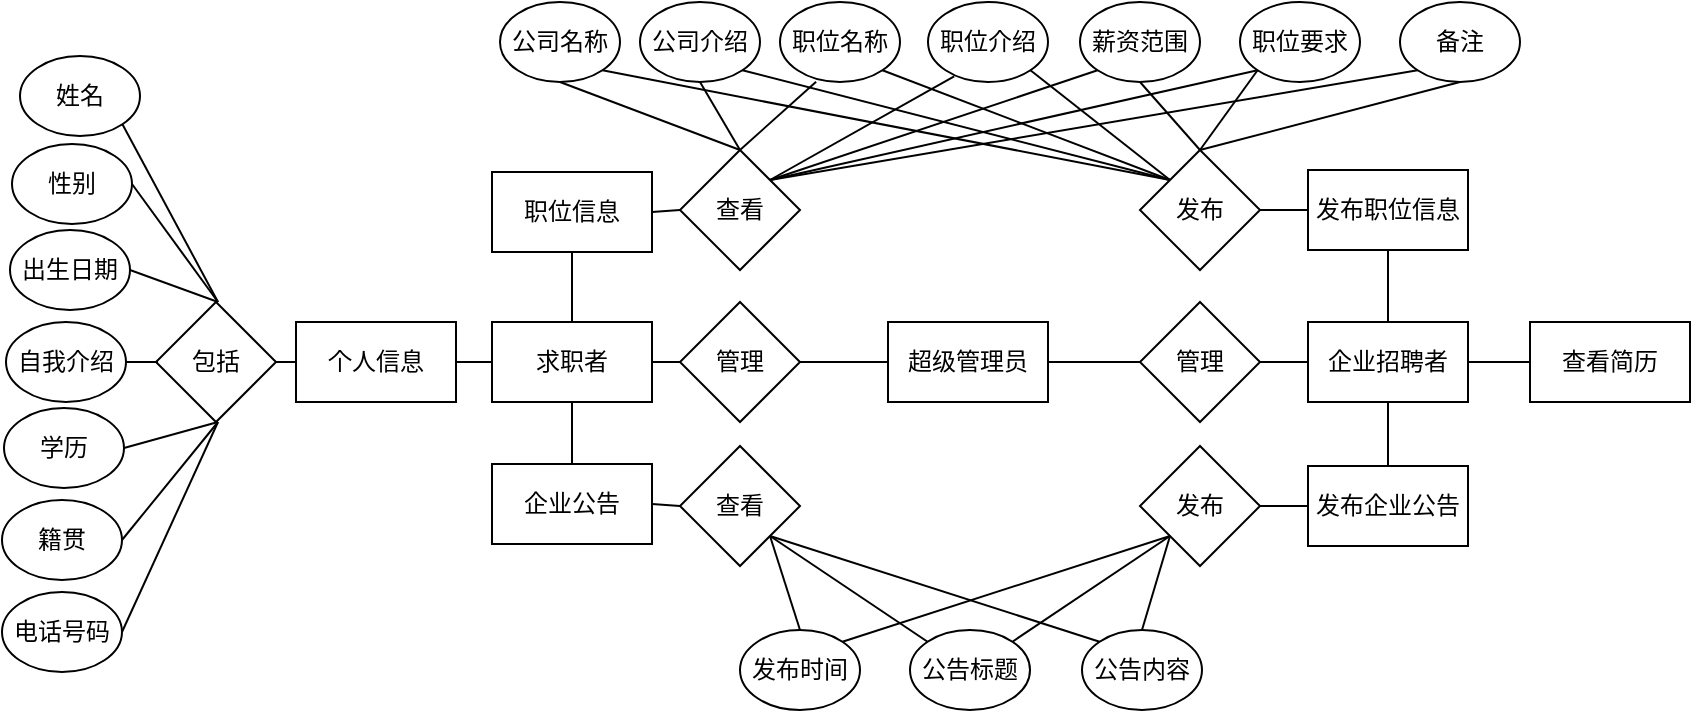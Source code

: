 <mxfile version="21.4.0" type="github">
  <diagram name="第 1 页" id="AqkgXpJlyfz8C1bL5PtY">
    <mxGraphModel dx="1275" dy="458" grid="0" gridSize="10" guides="0" tooltips="1" connect="0" arrows="0" fold="1" page="0" pageScale="1" pageWidth="827" pageHeight="1169" math="0" shadow="0">
      <root>
        <mxCell id="0" />
        <mxCell id="1" parent="0" />
        <mxCell id="6pTVJZGuNasXRlBeH9Db-1" value="超级管理员" style="rounded=0;whiteSpace=wrap;html=1;" parent="1" vertex="1">
          <mxGeometry x="374" y="329" width="80" height="40" as="geometry" />
        </mxCell>
        <mxCell id="6pTVJZGuNasXRlBeH9Db-2" value="管理" style="rhombus;whiteSpace=wrap;html=1;" parent="1" vertex="1">
          <mxGeometry x="270" y="319" width="60" height="60" as="geometry" />
        </mxCell>
        <mxCell id="6pTVJZGuNasXRlBeH9Db-3" value="管理" style="rhombus;whiteSpace=wrap;html=1;" parent="1" vertex="1">
          <mxGeometry x="500" y="319" width="60" height="60" as="geometry" />
        </mxCell>
        <mxCell id="6pTVJZGuNasXRlBeH9Db-5" value="求职者" style="rounded=0;whiteSpace=wrap;html=1;" parent="1" vertex="1">
          <mxGeometry x="176" y="329" width="80" height="40" as="geometry" />
        </mxCell>
        <mxCell id="6pTVJZGuNasXRlBeH9Db-6" value="企业招聘者" style="rounded=0;whiteSpace=wrap;html=1;" parent="1" vertex="1">
          <mxGeometry x="584" y="329" width="80" height="40" as="geometry" />
        </mxCell>
        <mxCell id="6pTVJZGuNasXRlBeH9Db-8" value="职位信息" style="rounded=0;whiteSpace=wrap;html=1;" parent="1" vertex="1">
          <mxGeometry x="176" y="254" width="80" height="40" as="geometry" />
        </mxCell>
        <mxCell id="6pTVJZGuNasXRlBeH9Db-9" value="企业公告" style="rounded=0;whiteSpace=wrap;html=1;" parent="1" vertex="1">
          <mxGeometry x="176" y="400" width="80" height="40" as="geometry" />
        </mxCell>
        <mxCell id="6pTVJZGuNasXRlBeH9Db-10" value="个人信息" style="rounded=0;whiteSpace=wrap;html=1;" parent="1" vertex="1">
          <mxGeometry x="78" y="329" width="80" height="40" as="geometry" />
        </mxCell>
        <mxCell id="6pTVJZGuNasXRlBeH9Db-11" value="查看简历" style="rounded=0;whiteSpace=wrap;html=1;" parent="1" vertex="1">
          <mxGeometry x="695" y="329" width="80" height="40" as="geometry" />
        </mxCell>
        <mxCell id="6pTVJZGuNasXRlBeH9Db-12" value="发布职位信息" style="rounded=0;whiteSpace=wrap;html=1;" parent="1" vertex="1">
          <mxGeometry x="584" y="253" width="80" height="40" as="geometry" />
        </mxCell>
        <mxCell id="6pTVJZGuNasXRlBeH9Db-13" value="发布企业公告" style="rounded=0;whiteSpace=wrap;html=1;" parent="1" vertex="1">
          <mxGeometry x="584" y="401" width="80" height="40" as="geometry" />
        </mxCell>
        <mxCell id="6pTVJZGuNasXRlBeH9Db-14" value="" style="endArrow=none;html=1;rounded=0;exitX=1;exitY=0.5;exitDx=0;exitDy=0;entryX=0;entryY=0.5;entryDx=0;entryDy=0;" parent="1" source="6pTVJZGuNasXRlBeH9Db-2" target="6pTVJZGuNasXRlBeH9Db-1" edge="1">
          <mxGeometry width="50" height="50" relative="1" as="geometry">
            <mxPoint x="340" y="319" as="sourcePoint" />
            <mxPoint x="390" y="269" as="targetPoint" />
          </mxGeometry>
        </mxCell>
        <mxCell id="6pTVJZGuNasXRlBeH9Db-15" value="" style="endArrow=none;html=1;rounded=0;exitX=1;exitY=0.5;exitDx=0;exitDy=0;entryX=0;entryY=0.5;entryDx=0;entryDy=0;" parent="1" source="6pTVJZGuNasXRlBeH9Db-1" target="6pTVJZGuNasXRlBeH9Db-3" edge="1">
          <mxGeometry width="50" height="50" relative="1" as="geometry">
            <mxPoint x="460" y="370" as="sourcePoint" />
            <mxPoint x="510" y="320" as="targetPoint" />
          </mxGeometry>
        </mxCell>
        <mxCell id="6pTVJZGuNasXRlBeH9Db-16" value="" style="endArrow=none;html=1;rounded=0;entryX=0.5;entryY=1;entryDx=0;entryDy=0;exitX=0.5;exitY=0;exitDx=0;exitDy=0;" parent="1" source="6pTVJZGuNasXRlBeH9Db-6" target="6pTVJZGuNasXRlBeH9Db-12" edge="1">
          <mxGeometry width="50" height="50" relative="1" as="geometry">
            <mxPoint x="534" y="329" as="sourcePoint" />
            <mxPoint x="554" y="270" as="targetPoint" />
          </mxGeometry>
        </mxCell>
        <mxCell id="6pTVJZGuNasXRlBeH9Db-17" value="" style="endArrow=none;html=1;rounded=0;entryX=0;entryY=0.5;entryDx=0;entryDy=0;exitX=1;exitY=0.5;exitDx=0;exitDy=0;" parent="1" source="6pTVJZGuNasXRlBeH9Db-3" target="6pTVJZGuNasXRlBeH9Db-6" edge="1">
          <mxGeometry width="50" height="50" relative="1" as="geometry">
            <mxPoint x="460" y="370" as="sourcePoint" />
            <mxPoint x="510" y="320" as="targetPoint" />
          </mxGeometry>
        </mxCell>
        <mxCell id="6pTVJZGuNasXRlBeH9Db-18" value="" style="endArrow=none;html=1;rounded=0;entryX=0.5;entryY=0;entryDx=0;entryDy=0;exitX=0.5;exitY=1;exitDx=0;exitDy=0;" parent="1" source="6pTVJZGuNasXRlBeH9Db-6" target="6pTVJZGuNasXRlBeH9Db-13" edge="1">
          <mxGeometry width="50" height="50" relative="1" as="geometry">
            <mxPoint x="444" y="370" as="sourcePoint" />
            <mxPoint x="494" y="320" as="targetPoint" />
          </mxGeometry>
        </mxCell>
        <mxCell id="6pTVJZGuNasXRlBeH9Db-19" value="" style="endArrow=none;html=1;rounded=0;exitX=1;exitY=0.5;exitDx=0;exitDy=0;entryX=0;entryY=0.5;entryDx=0;entryDy=0;" parent="1" source="6pTVJZGuNasXRlBeH9Db-5" target="6pTVJZGuNasXRlBeH9Db-2" edge="1">
          <mxGeometry width="50" height="50" relative="1" as="geometry">
            <mxPoint x="230" y="370" as="sourcePoint" />
            <mxPoint x="280" y="320" as="targetPoint" />
          </mxGeometry>
        </mxCell>
        <mxCell id="6pTVJZGuNasXRlBeH9Db-20" value="" style="endArrow=none;html=1;rounded=0;entryX=0.5;entryY=1;entryDx=0;entryDy=0;exitX=0.5;exitY=0;exitDx=0;exitDy=0;" parent="1" source="6pTVJZGuNasXRlBeH9Db-5" target="6pTVJZGuNasXRlBeH9Db-8" edge="1">
          <mxGeometry width="50" height="50" relative="1" as="geometry">
            <mxPoint x="266" y="370" as="sourcePoint" />
            <mxPoint x="316" y="320" as="targetPoint" />
          </mxGeometry>
        </mxCell>
        <mxCell id="6pTVJZGuNasXRlBeH9Db-21" value="" style="endArrow=none;html=1;rounded=0;entryX=0.5;entryY=1;entryDx=0;entryDy=0;exitX=0.5;exitY=0;exitDx=0;exitDy=0;" parent="1" source="6pTVJZGuNasXRlBeH9Db-9" target="6pTVJZGuNasXRlBeH9Db-5" edge="1">
          <mxGeometry width="50" height="50" relative="1" as="geometry">
            <mxPoint x="266" y="370" as="sourcePoint" />
            <mxPoint x="316" y="320" as="targetPoint" />
          </mxGeometry>
        </mxCell>
        <mxCell id="6pTVJZGuNasXRlBeH9Db-22" value="" style="endArrow=none;html=1;rounded=0;exitX=1;exitY=0.5;exitDx=0;exitDy=0;entryX=0;entryY=0.5;entryDx=0;entryDy=0;" parent="1" source="6pTVJZGuNasXRlBeH9Db-10" target="6pTVJZGuNasXRlBeH9Db-5" edge="1">
          <mxGeometry width="50" height="50" relative="1" as="geometry">
            <mxPoint x="266" y="370" as="sourcePoint" />
            <mxPoint x="316" y="320" as="targetPoint" />
          </mxGeometry>
        </mxCell>
        <mxCell id="6pTVJZGuNasXRlBeH9Db-23" value="" style="endArrow=none;html=1;rounded=0;exitX=1;exitY=0.5;exitDx=0;exitDy=0;entryX=0;entryY=0.5;entryDx=0;entryDy=0;" parent="1" source="6pTVJZGuNasXRlBeH9Db-6" target="6pTVJZGuNasXRlBeH9Db-11" edge="1">
          <mxGeometry width="50" height="50" relative="1" as="geometry">
            <mxPoint x="724" y="370" as="sourcePoint" />
            <mxPoint x="774" y="320" as="targetPoint" />
          </mxGeometry>
        </mxCell>
        <mxCell id="6pTVJZGuNasXRlBeH9Db-24" value="公司名称" style="ellipse;whiteSpace=wrap;html=1;" parent="1" vertex="1">
          <mxGeometry x="180" y="169" width="60" height="40" as="geometry" />
        </mxCell>
        <mxCell id="6pTVJZGuNasXRlBeH9Db-25" value="发布时间" style="ellipse;whiteSpace=wrap;html=1;" parent="1" vertex="1">
          <mxGeometry x="300" y="483" width="60" height="40" as="geometry" />
        </mxCell>
        <mxCell id="6pTVJZGuNasXRlBeH9Db-26" value="公司介绍" style="ellipse;whiteSpace=wrap;html=1;" parent="1" vertex="1">
          <mxGeometry x="250" y="169" width="60" height="40" as="geometry" />
        </mxCell>
        <mxCell id="6pTVJZGuNasXRlBeH9Db-27" value="备注" style="ellipse;whiteSpace=wrap;html=1;" parent="1" vertex="1">
          <mxGeometry x="630" y="169" width="60" height="40" as="geometry" />
        </mxCell>
        <mxCell id="6pTVJZGuNasXRlBeH9Db-28" value="职位名称" style="ellipse;whiteSpace=wrap;html=1;" parent="1" vertex="1">
          <mxGeometry x="320" y="169" width="60" height="40" as="geometry" />
        </mxCell>
        <mxCell id="6pTVJZGuNasXRlBeH9Db-29" value="职位介绍" style="ellipse;whiteSpace=wrap;html=1;" parent="1" vertex="1">
          <mxGeometry x="394" y="169" width="60" height="40" as="geometry" />
        </mxCell>
        <mxCell id="6pTVJZGuNasXRlBeH9Db-30" value="薪资范围" style="ellipse;whiteSpace=wrap;html=1;" parent="1" vertex="1">
          <mxGeometry x="470" y="169" width="60" height="40" as="geometry" />
        </mxCell>
        <mxCell id="6pTVJZGuNasXRlBeH9Db-31" value="职位要求" style="ellipse;whiteSpace=wrap;html=1;" parent="1" vertex="1">
          <mxGeometry x="550" y="169" width="60" height="40" as="geometry" />
        </mxCell>
        <mxCell id="6pTVJZGuNasXRlBeH9Db-32" value="查看" style="rhombus;whiteSpace=wrap;html=1;" parent="1" vertex="1">
          <mxGeometry x="270" y="243" width="60" height="60" as="geometry" />
        </mxCell>
        <mxCell id="6pTVJZGuNasXRlBeH9Db-33" value="发布" style="rhombus;whiteSpace=wrap;html=1;" parent="1" vertex="1">
          <mxGeometry x="500" y="243" width="60" height="60" as="geometry" />
        </mxCell>
        <mxCell id="6pTVJZGuNasXRlBeH9Db-34" value="" style="endArrow=none;html=1;rounded=0;exitX=1;exitY=0.5;exitDx=0;exitDy=0;entryX=0;entryY=0.5;entryDx=0;entryDy=0;" parent="1" source="6pTVJZGuNasXRlBeH9Db-8" target="6pTVJZGuNasXRlBeH9Db-32" edge="1">
          <mxGeometry width="50" height="50" relative="1" as="geometry">
            <mxPoint x="480" y="330" as="sourcePoint" />
            <mxPoint x="530" y="280" as="targetPoint" />
          </mxGeometry>
        </mxCell>
        <mxCell id="6pTVJZGuNasXRlBeH9Db-35" value="" style="endArrow=none;html=1;rounded=0;entryX=0;entryY=0.5;entryDx=0;entryDy=0;exitX=1;exitY=0.5;exitDx=0;exitDy=0;" parent="1" source="6pTVJZGuNasXRlBeH9Db-33" target="6pTVJZGuNasXRlBeH9Db-12" edge="1">
          <mxGeometry width="50" height="50" relative="1" as="geometry">
            <mxPoint x="530" y="310" as="sourcePoint" />
            <mxPoint x="580" y="260" as="targetPoint" />
          </mxGeometry>
        </mxCell>
        <mxCell id="6pTVJZGuNasXRlBeH9Db-36" value="" style="endArrow=none;html=1;rounded=0;entryX=0.5;entryY=1;entryDx=0;entryDy=0;exitX=0.5;exitY=0;exitDx=0;exitDy=0;" parent="1" source="6pTVJZGuNasXRlBeH9Db-32" target="6pTVJZGuNasXRlBeH9Db-24" edge="1">
          <mxGeometry width="50" height="50" relative="1" as="geometry">
            <mxPoint x="480" y="330" as="sourcePoint" />
            <mxPoint x="530" y="280" as="targetPoint" />
          </mxGeometry>
        </mxCell>
        <mxCell id="6pTVJZGuNasXRlBeH9Db-37" value="" style="endArrow=none;html=1;rounded=0;entryX=0.5;entryY=1;entryDx=0;entryDy=0;exitX=0.5;exitY=0;exitDx=0;exitDy=0;" parent="1" source="6pTVJZGuNasXRlBeH9Db-32" target="6pTVJZGuNasXRlBeH9Db-26" edge="1">
          <mxGeometry width="50" height="50" relative="1" as="geometry">
            <mxPoint x="480" y="330" as="sourcePoint" />
            <mxPoint x="530" y="280" as="targetPoint" />
          </mxGeometry>
        </mxCell>
        <mxCell id="6pTVJZGuNasXRlBeH9Db-38" value="" style="endArrow=none;html=1;rounded=0;entryX=0.301;entryY=0.997;entryDx=0;entryDy=0;entryPerimeter=0;exitX=0.5;exitY=0;exitDx=0;exitDy=0;" parent="1" source="6pTVJZGuNasXRlBeH9Db-32" target="6pTVJZGuNasXRlBeH9Db-28" edge="1">
          <mxGeometry width="50" height="50" relative="1" as="geometry">
            <mxPoint x="430" y="290" as="sourcePoint" />
            <mxPoint x="480" y="240" as="targetPoint" />
          </mxGeometry>
        </mxCell>
        <mxCell id="6pTVJZGuNasXRlBeH9Db-39" value="" style="endArrow=none;html=1;rounded=0;entryX=0.218;entryY=0.929;entryDx=0;entryDy=0;entryPerimeter=0;exitX=1;exitY=0;exitDx=0;exitDy=0;" parent="1" source="6pTVJZGuNasXRlBeH9Db-32" target="6pTVJZGuNasXRlBeH9Db-29" edge="1">
          <mxGeometry width="50" height="50" relative="1" as="geometry">
            <mxPoint x="430" y="290" as="sourcePoint" />
            <mxPoint x="480" y="240" as="targetPoint" />
          </mxGeometry>
        </mxCell>
        <mxCell id="6pTVJZGuNasXRlBeH9Db-40" value="" style="endArrow=none;html=1;rounded=0;entryX=0;entryY=1;entryDx=0;entryDy=0;exitX=1;exitY=0;exitDx=0;exitDy=0;" parent="1" source="6pTVJZGuNasXRlBeH9Db-32" target="6pTVJZGuNasXRlBeH9Db-30" edge="1">
          <mxGeometry width="50" height="50" relative="1" as="geometry">
            <mxPoint x="430" y="290" as="sourcePoint" />
            <mxPoint x="480" y="240" as="targetPoint" />
          </mxGeometry>
        </mxCell>
        <mxCell id="6pTVJZGuNasXRlBeH9Db-41" value="" style="endArrow=none;html=1;rounded=0;exitX=1;exitY=0;exitDx=0;exitDy=0;entryX=0;entryY=1;entryDx=0;entryDy=0;" parent="1" source="6pTVJZGuNasXRlBeH9Db-32" target="6pTVJZGuNasXRlBeH9Db-31" edge="1">
          <mxGeometry width="50" height="50" relative="1" as="geometry">
            <mxPoint x="490" y="290" as="sourcePoint" />
            <mxPoint x="540" y="240" as="targetPoint" />
          </mxGeometry>
        </mxCell>
        <mxCell id="6pTVJZGuNasXRlBeH9Db-42" value="" style="endArrow=none;html=1;rounded=0;entryX=0;entryY=1;entryDx=0;entryDy=0;exitX=1;exitY=0;exitDx=0;exitDy=0;" parent="1" source="6pTVJZGuNasXRlBeH9Db-32" target="6pTVJZGuNasXRlBeH9Db-27" edge="1">
          <mxGeometry width="50" height="50" relative="1" as="geometry">
            <mxPoint x="600" y="290" as="sourcePoint" />
            <mxPoint x="650" y="240" as="targetPoint" />
          </mxGeometry>
        </mxCell>
        <mxCell id="6pTVJZGuNasXRlBeH9Db-43" value="" style="endArrow=none;html=1;rounded=0;exitX=0.5;exitY=0;exitDx=0;exitDy=0;entryX=0.5;entryY=1;entryDx=0;entryDy=0;" parent="1" source="6pTVJZGuNasXRlBeH9Db-33" target="6pTVJZGuNasXRlBeH9Db-27" edge="1">
          <mxGeometry width="50" height="50" relative="1" as="geometry">
            <mxPoint x="520" y="220" as="sourcePoint" />
            <mxPoint x="570" y="170" as="targetPoint" />
          </mxGeometry>
        </mxCell>
        <mxCell id="6pTVJZGuNasXRlBeH9Db-44" value="" style="endArrow=none;html=1;rounded=0;exitX=0.5;exitY=0;exitDx=0;exitDy=0;entryX=0;entryY=1;entryDx=0;entryDy=0;" parent="1" source="6pTVJZGuNasXRlBeH9Db-33" target="6pTVJZGuNasXRlBeH9Db-31" edge="1">
          <mxGeometry width="50" height="50" relative="1" as="geometry">
            <mxPoint x="520" y="220" as="sourcePoint" />
            <mxPoint x="570" y="170" as="targetPoint" />
          </mxGeometry>
        </mxCell>
        <mxCell id="6pTVJZGuNasXRlBeH9Db-45" value="" style="endArrow=none;html=1;rounded=0;entryX=0.5;entryY=1;entryDx=0;entryDy=0;exitX=0.5;exitY=0;exitDx=0;exitDy=0;" parent="1" source="6pTVJZGuNasXRlBeH9Db-33" target="6pTVJZGuNasXRlBeH9Db-30" edge="1">
          <mxGeometry width="50" height="50" relative="1" as="geometry">
            <mxPoint x="520" y="220" as="sourcePoint" />
            <mxPoint x="570" y="170" as="targetPoint" />
          </mxGeometry>
        </mxCell>
        <mxCell id="6pTVJZGuNasXRlBeH9Db-46" value="" style="endArrow=none;html=1;rounded=0;exitX=0;exitY=0;exitDx=0;exitDy=0;entryX=1;entryY=1;entryDx=0;entryDy=0;" parent="1" source="6pTVJZGuNasXRlBeH9Db-33" target="6pTVJZGuNasXRlBeH9Db-29" edge="1">
          <mxGeometry width="50" height="50" relative="1" as="geometry">
            <mxPoint x="520" y="220" as="sourcePoint" />
            <mxPoint x="570" y="170" as="targetPoint" />
          </mxGeometry>
        </mxCell>
        <mxCell id="6pTVJZGuNasXRlBeH9Db-47" value="" style="endArrow=none;html=1;rounded=0;exitX=0;exitY=0;exitDx=0;exitDy=0;entryX=1;entryY=1;entryDx=0;entryDy=0;" parent="1" source="6pTVJZGuNasXRlBeH9Db-33" target="6pTVJZGuNasXRlBeH9Db-28" edge="1">
          <mxGeometry width="50" height="50" relative="1" as="geometry">
            <mxPoint x="520" y="220" as="sourcePoint" />
            <mxPoint x="570" y="170" as="targetPoint" />
          </mxGeometry>
        </mxCell>
        <mxCell id="6pTVJZGuNasXRlBeH9Db-48" value="" style="endArrow=none;html=1;rounded=0;exitX=0;exitY=0;exitDx=0;exitDy=0;entryX=1;entryY=1;entryDx=0;entryDy=0;" parent="1" source="6pTVJZGuNasXRlBeH9Db-33" target="6pTVJZGuNasXRlBeH9Db-26" edge="1">
          <mxGeometry width="50" height="50" relative="1" as="geometry">
            <mxPoint x="520" y="220" as="sourcePoint" />
            <mxPoint x="570" y="170" as="targetPoint" />
          </mxGeometry>
        </mxCell>
        <mxCell id="6pTVJZGuNasXRlBeH9Db-49" value="" style="endArrow=none;html=1;rounded=0;exitX=0;exitY=0;exitDx=0;exitDy=0;entryX=1;entryY=1;entryDx=0;entryDy=0;" parent="1" source="6pTVJZGuNasXRlBeH9Db-33" target="6pTVJZGuNasXRlBeH9Db-24" edge="1">
          <mxGeometry width="50" height="50" relative="1" as="geometry">
            <mxPoint x="410" y="220" as="sourcePoint" />
            <mxPoint x="460" y="170" as="targetPoint" />
          </mxGeometry>
        </mxCell>
        <mxCell id="6pTVJZGuNasXRlBeH9Db-50" value="公告标题" style="ellipse;whiteSpace=wrap;html=1;" parent="1" vertex="1">
          <mxGeometry x="385" y="483" width="60" height="40" as="geometry" />
        </mxCell>
        <mxCell id="6pTVJZGuNasXRlBeH9Db-51" value="公告内容" style="ellipse;whiteSpace=wrap;html=1;" parent="1" vertex="1">
          <mxGeometry x="471" y="483" width="60" height="40" as="geometry" />
        </mxCell>
        <mxCell id="6pTVJZGuNasXRlBeH9Db-52" value="查看" style="rhombus;whiteSpace=wrap;html=1;" parent="1" vertex="1">
          <mxGeometry x="270" y="391" width="60" height="60" as="geometry" />
        </mxCell>
        <mxCell id="6pTVJZGuNasXRlBeH9Db-53" value="发布" style="rhombus;whiteSpace=wrap;html=1;" parent="1" vertex="1">
          <mxGeometry x="500" y="391" width="60" height="60" as="geometry" />
        </mxCell>
        <mxCell id="6pTVJZGuNasXRlBeH9Db-55" value="" style="endArrow=none;html=1;rounded=0;exitX=1;exitY=1;exitDx=0;exitDy=0;entryX=0.5;entryY=0;entryDx=0;entryDy=0;" parent="1" source="6pTVJZGuNasXRlBeH9Db-52" target="6pTVJZGuNasXRlBeH9Db-25" edge="1">
          <mxGeometry width="50" height="50" relative="1" as="geometry">
            <mxPoint x="430" y="400" as="sourcePoint" />
            <mxPoint x="480" y="350" as="targetPoint" />
          </mxGeometry>
        </mxCell>
        <mxCell id="6pTVJZGuNasXRlBeH9Db-56" value="" style="endArrow=none;html=1;rounded=0;exitX=1;exitY=1;exitDx=0;exitDy=0;entryX=0;entryY=0;entryDx=0;entryDy=0;" parent="1" source="6pTVJZGuNasXRlBeH9Db-52" target="6pTVJZGuNasXRlBeH9Db-50" edge="1">
          <mxGeometry width="50" height="50" relative="1" as="geometry">
            <mxPoint x="430" y="400" as="sourcePoint" />
            <mxPoint x="480" y="350" as="targetPoint" />
          </mxGeometry>
        </mxCell>
        <mxCell id="6pTVJZGuNasXRlBeH9Db-57" value="" style="endArrow=none;html=1;rounded=0;exitX=1;exitY=1;exitDx=0;exitDy=0;entryX=0;entryY=0;entryDx=0;entryDy=0;" parent="1" source="6pTVJZGuNasXRlBeH9Db-52" target="6pTVJZGuNasXRlBeH9Db-51" edge="1">
          <mxGeometry width="50" height="50" relative="1" as="geometry">
            <mxPoint x="430" y="400" as="sourcePoint" />
            <mxPoint x="480" y="350" as="targetPoint" />
          </mxGeometry>
        </mxCell>
        <mxCell id="6pTVJZGuNasXRlBeH9Db-58" value="" style="endArrow=none;html=1;rounded=0;entryX=0;entryY=1;entryDx=0;entryDy=0;exitX=1;exitY=0;exitDx=0;exitDy=0;" parent="1" source="6pTVJZGuNasXRlBeH9Db-25" target="6pTVJZGuNasXRlBeH9Db-53" edge="1">
          <mxGeometry width="50" height="50" relative="1" as="geometry">
            <mxPoint x="430" y="400" as="sourcePoint" />
            <mxPoint x="480" y="350" as="targetPoint" />
          </mxGeometry>
        </mxCell>
        <mxCell id="6pTVJZGuNasXRlBeH9Db-59" value="" style="endArrow=none;html=1;rounded=0;entryX=0;entryY=1;entryDx=0;entryDy=0;exitX=1;exitY=0;exitDx=0;exitDy=0;" parent="1" source="6pTVJZGuNasXRlBeH9Db-50" target="6pTVJZGuNasXRlBeH9Db-53" edge="1">
          <mxGeometry width="50" height="50" relative="1" as="geometry">
            <mxPoint x="430" y="400" as="sourcePoint" />
            <mxPoint x="480" y="350" as="targetPoint" />
          </mxGeometry>
        </mxCell>
        <mxCell id="6pTVJZGuNasXRlBeH9Db-60" value="" style="endArrow=none;html=1;rounded=0;entryX=0;entryY=1;entryDx=0;entryDy=0;exitX=0.5;exitY=0;exitDx=0;exitDy=0;" parent="1" source="6pTVJZGuNasXRlBeH9Db-51" target="6pTVJZGuNasXRlBeH9Db-53" edge="1">
          <mxGeometry width="50" height="50" relative="1" as="geometry">
            <mxPoint x="430" y="400" as="sourcePoint" />
            <mxPoint x="480" y="350" as="targetPoint" />
          </mxGeometry>
        </mxCell>
        <mxCell id="6pTVJZGuNasXRlBeH9Db-61" value="" style="endArrow=none;html=1;rounded=0;exitX=1;exitY=0.5;exitDx=0;exitDy=0;entryX=0;entryY=0.5;entryDx=0;entryDy=0;" parent="1" source="6pTVJZGuNasXRlBeH9Db-9" target="6pTVJZGuNasXRlBeH9Db-52" edge="1">
          <mxGeometry width="50" height="50" relative="1" as="geometry">
            <mxPoint x="430" y="400" as="sourcePoint" />
            <mxPoint x="480" y="350" as="targetPoint" />
          </mxGeometry>
        </mxCell>
        <mxCell id="6pTVJZGuNasXRlBeH9Db-62" value="" style="endArrow=none;html=1;rounded=0;entryX=0;entryY=0.5;entryDx=0;entryDy=0;exitX=1;exitY=0.5;exitDx=0;exitDy=0;" parent="1" source="6pTVJZGuNasXRlBeH9Db-53" target="6pTVJZGuNasXRlBeH9Db-13" edge="1">
          <mxGeometry width="50" height="50" relative="1" as="geometry">
            <mxPoint x="430" y="400" as="sourcePoint" />
            <mxPoint x="480" y="350" as="targetPoint" />
          </mxGeometry>
        </mxCell>
        <mxCell id="6pTVJZGuNasXRlBeH9Db-63" value="姓名" style="ellipse;whiteSpace=wrap;html=1;" parent="1" vertex="1">
          <mxGeometry x="-60" y="196" width="60" height="40" as="geometry" />
        </mxCell>
        <mxCell id="6pTVJZGuNasXRlBeH9Db-64" value="性别" style="ellipse;whiteSpace=wrap;html=1;" parent="1" vertex="1">
          <mxGeometry x="-64" y="240" width="60" height="40" as="geometry" />
        </mxCell>
        <mxCell id="6pTVJZGuNasXRlBeH9Db-65" value="出生日期" style="ellipse;whiteSpace=wrap;html=1;" parent="1" vertex="1">
          <mxGeometry x="-65" y="283" width="60" height="40" as="geometry" />
        </mxCell>
        <mxCell id="6pTVJZGuNasXRlBeH9Db-66" value="自我介绍" style="ellipse;whiteSpace=wrap;html=1;" parent="1" vertex="1">
          <mxGeometry x="-67" y="329" width="60" height="40" as="geometry" />
        </mxCell>
        <mxCell id="6pTVJZGuNasXRlBeH9Db-67" value="学历" style="ellipse;whiteSpace=wrap;html=1;" parent="1" vertex="1">
          <mxGeometry x="-68" y="372" width="60" height="40" as="geometry" />
        </mxCell>
        <mxCell id="6pTVJZGuNasXRlBeH9Db-68" value="籍贯" style="ellipse;whiteSpace=wrap;html=1;" parent="1" vertex="1">
          <mxGeometry x="-69" y="418" width="60" height="40" as="geometry" />
        </mxCell>
        <mxCell id="6pTVJZGuNasXRlBeH9Db-69" value="电话号码" style="ellipse;whiteSpace=wrap;html=1;" parent="1" vertex="1">
          <mxGeometry x="-69" y="464" width="60" height="40" as="geometry" />
        </mxCell>
        <mxCell id="6pTVJZGuNasXRlBeH9Db-70" value="包括" style="rhombus;whiteSpace=wrap;html=1;" parent="1" vertex="1">
          <mxGeometry x="8" y="319" width="60" height="60" as="geometry" />
        </mxCell>
        <mxCell id="6pTVJZGuNasXRlBeH9Db-71" value="" style="endArrow=none;html=1;rounded=0;exitX=1;exitY=0.5;exitDx=0;exitDy=0;entryX=0;entryY=0.5;entryDx=0;entryDy=0;" parent="1" source="6pTVJZGuNasXRlBeH9Db-70" target="6pTVJZGuNasXRlBeH9Db-10" edge="1">
          <mxGeometry width="50" height="50" relative="1" as="geometry">
            <mxPoint x="16" y="310" as="sourcePoint" />
            <mxPoint x="66" y="260" as="targetPoint" />
          </mxGeometry>
        </mxCell>
        <mxCell id="6pTVJZGuNasXRlBeH9Db-72" value="" style="endArrow=none;html=1;rounded=0;exitX=1;exitY=1;exitDx=0;exitDy=0;entryX=0.5;entryY=0;entryDx=0;entryDy=0;" parent="1" source="6pTVJZGuNasXRlBeH9Db-63" edge="1">
          <mxGeometry width="50" height="50" relative="1" as="geometry">
            <mxPoint x="8" y="280" as="sourcePoint" />
            <mxPoint x="39" y="319" as="targetPoint" />
          </mxGeometry>
        </mxCell>
        <mxCell id="6pTVJZGuNasXRlBeH9Db-73" value="" style="endArrow=none;html=1;rounded=0;exitX=1;exitY=0.5;exitDx=0;exitDy=0;entryX=0.5;entryY=0;entryDx=0;entryDy=0;" parent="1" source="6pTVJZGuNasXRlBeH9Db-64" edge="1">
          <mxGeometry width="50" height="50" relative="1" as="geometry">
            <mxPoint x="48" y="270" as="sourcePoint" />
            <mxPoint x="39" y="319" as="targetPoint" />
          </mxGeometry>
        </mxCell>
        <mxCell id="6pTVJZGuNasXRlBeH9Db-74" value="" style="endArrow=none;html=1;rounded=0;exitX=1;exitY=0.5;exitDx=0;exitDy=0;entryX=0.5;entryY=0;entryDx=0;entryDy=0;" parent="1" source="6pTVJZGuNasXRlBeH9Db-65" edge="1">
          <mxGeometry width="50" height="50" relative="1" as="geometry">
            <mxPoint x="18" y="280" as="sourcePoint" />
            <mxPoint x="39" y="319" as="targetPoint" />
          </mxGeometry>
        </mxCell>
        <mxCell id="6pTVJZGuNasXRlBeH9Db-75" value="" style="endArrow=none;html=1;rounded=0;exitX=1;exitY=0.5;exitDx=0;exitDy=0;entryX=0;entryY=0.5;entryDx=0;entryDy=0;" parent="1" source="6pTVJZGuNasXRlBeH9Db-66" edge="1">
          <mxGeometry width="50" height="50" relative="1" as="geometry">
            <mxPoint x="48" y="290" as="sourcePoint" />
            <mxPoint x="9" y="349" as="targetPoint" />
          </mxGeometry>
        </mxCell>
        <mxCell id="6pTVJZGuNasXRlBeH9Db-76" value="" style="endArrow=none;html=1;rounded=0;entryX=0.5;entryY=1;entryDx=0;entryDy=0;exitX=1;exitY=0.5;exitDx=0;exitDy=0;" parent="1" source="6pTVJZGuNasXRlBeH9Db-67" edge="1">
          <mxGeometry width="50" height="50" relative="1" as="geometry">
            <mxPoint x="-42" y="440" as="sourcePoint" />
            <mxPoint x="39" y="379" as="targetPoint" />
          </mxGeometry>
        </mxCell>
        <mxCell id="6pTVJZGuNasXRlBeH9Db-77" value="" style="endArrow=none;html=1;rounded=0;entryX=0.5;entryY=1;entryDx=0;entryDy=0;exitX=1;exitY=0.5;exitDx=0;exitDy=0;" parent="1" source="6pTVJZGuNasXRlBeH9Db-68" edge="1">
          <mxGeometry width="50" height="50" relative="1" as="geometry">
            <mxPoint x="-22" y="490" as="sourcePoint" />
            <mxPoint x="39" y="379" as="targetPoint" />
          </mxGeometry>
        </mxCell>
        <mxCell id="6pTVJZGuNasXRlBeH9Db-78" value="" style="endArrow=none;html=1;rounded=0;entryX=0.5;entryY=1;entryDx=0;entryDy=0;exitX=1;exitY=0.5;exitDx=0;exitDy=0;" parent="1" source="6pTVJZGuNasXRlBeH9Db-69" edge="1">
          <mxGeometry width="50" height="50" relative="1" as="geometry">
            <mxPoint x="-32" y="520" as="sourcePoint" />
            <mxPoint x="39" y="379" as="targetPoint" />
          </mxGeometry>
        </mxCell>
      </root>
    </mxGraphModel>
  </diagram>
</mxfile>
